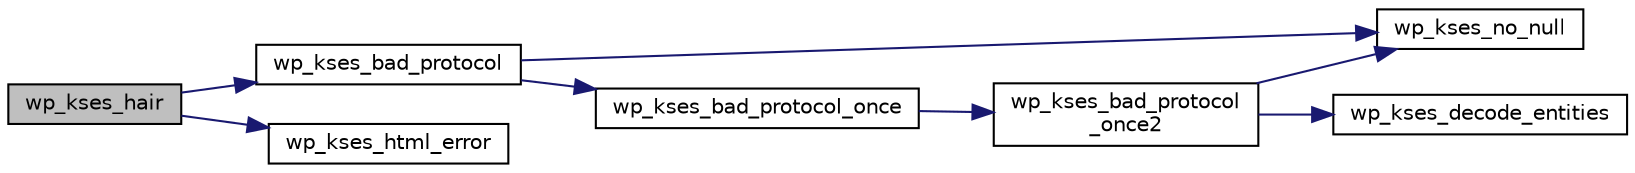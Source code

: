 digraph "wp_kses_hair"
{
  edge [fontname="Helvetica",fontsize="10",labelfontname="Helvetica",labelfontsize="10"];
  node [fontname="Helvetica",fontsize="10",shape=record];
  rankdir="LR";
  Node1 [label="wp_kses_hair",height=0.2,width=0.4,color="black", fillcolor="grey75", style="filled", fontcolor="black"];
  Node1 -> Node2 [color="midnightblue",fontsize="10",style="solid",fontname="Helvetica"];
  Node2 [label="wp_kses_bad_protocol",height=0.2,width=0.4,color="black", fillcolor="white", style="filled",URL="$kses_8php.html#a6164e160cf41fb1682f086b13ce434a0"];
  Node2 -> Node3 [color="midnightblue",fontsize="10",style="solid",fontname="Helvetica"];
  Node3 [label="wp_kses_no_null",height=0.2,width=0.4,color="black", fillcolor="white", style="filled",URL="$kses_8php.html#a6a32ba00333b67cff42a76ec3762e5c3"];
  Node2 -> Node4 [color="midnightblue",fontsize="10",style="solid",fontname="Helvetica"];
  Node4 [label="wp_kses_bad_protocol_once",height=0.2,width=0.4,color="black", fillcolor="white", style="filled",URL="$kses_8php.html#ac1591c243a4c8272a934db51a9b53259"];
  Node4 -> Node5 [color="midnightblue",fontsize="10",style="solid",fontname="Helvetica"];
  Node5 [label="wp_kses_bad_protocol\l_once2",height=0.2,width=0.4,color="black", fillcolor="white", style="filled",URL="$kses_8php.html#a6a97826fbe8f92352f4acc5143cdb0f7"];
  Node5 -> Node6 [color="midnightblue",fontsize="10",style="solid",fontname="Helvetica"];
  Node6 [label="wp_kses_decode_entities",height=0.2,width=0.4,color="black", fillcolor="white", style="filled",URL="$kses_8php.html#a6b7c56d4169bffd3e6943c570f4c4b94"];
  Node5 -> Node3 [color="midnightblue",fontsize="10",style="solid",fontname="Helvetica"];
  Node1 -> Node7 [color="midnightblue",fontsize="10",style="solid",fontname="Helvetica"];
  Node7 [label="wp_kses_html_error",height=0.2,width=0.4,color="black", fillcolor="white", style="filled",URL="$kses_8php.html#afd8ed937d3e335fe24481c3491225f4b"];
}
